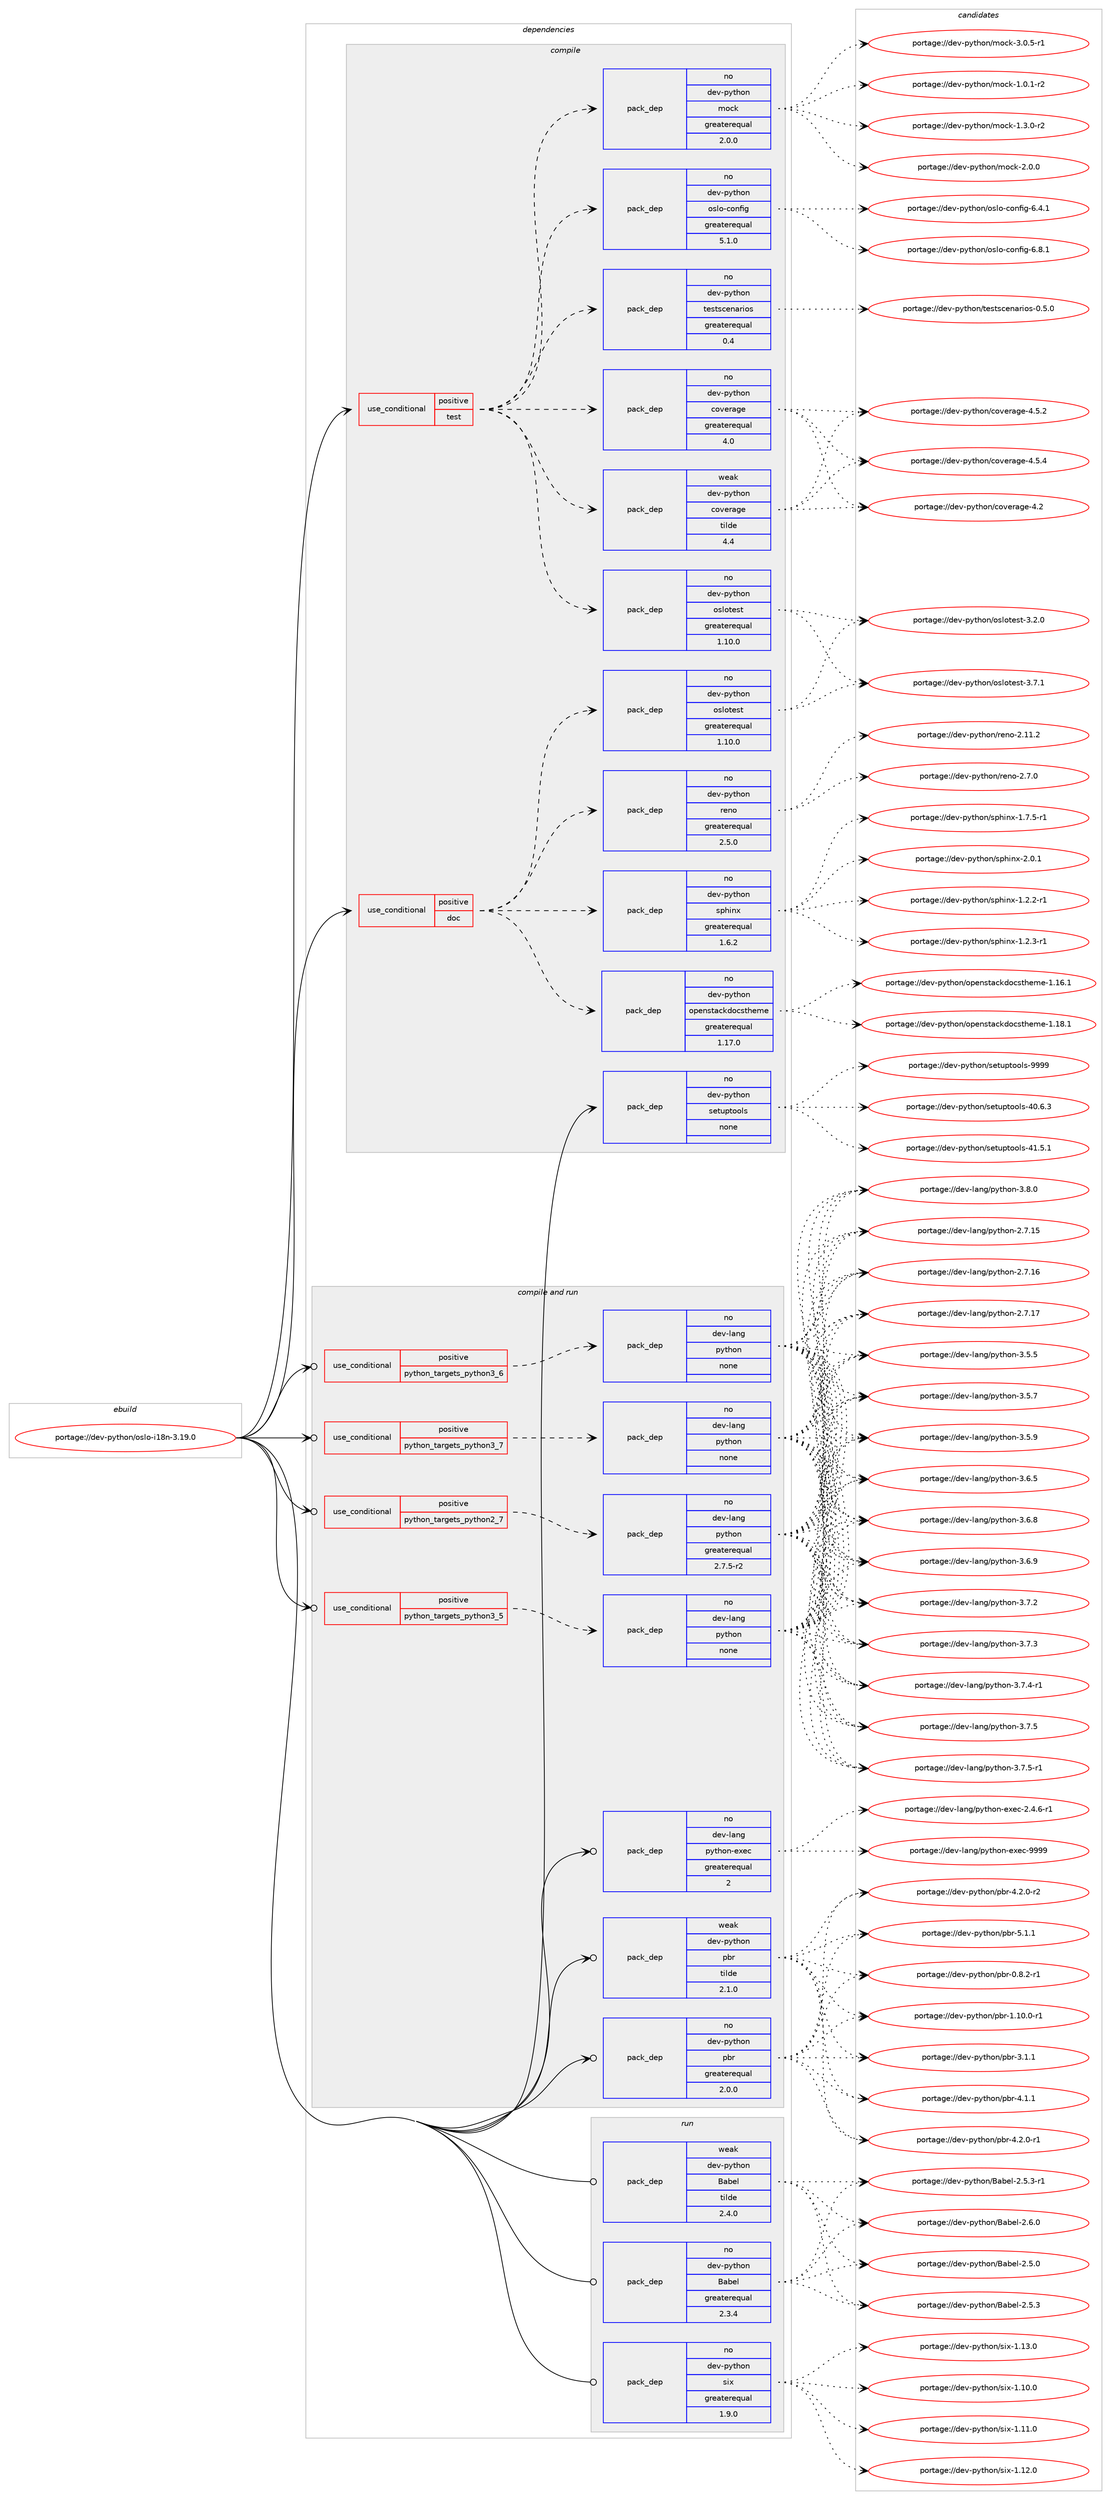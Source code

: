 digraph prolog {

# *************
# Graph options
# *************

newrank=true;
concentrate=true;
compound=true;
graph [rankdir=LR,fontname=Helvetica,fontsize=10,ranksep=1.5];#, ranksep=2.5, nodesep=0.2];
edge  [arrowhead=vee];
node  [fontname=Helvetica,fontsize=10];

# **********
# The ebuild
# **********

subgraph cluster_leftcol {
color=gray;
rank=same;
label=<<i>ebuild</i>>;
id [label="portage://dev-python/oslo-i18n-3.19.0", color=red, width=4, href="../dev-python/oslo-i18n-3.19.0.svg"];
}

# ****************
# The dependencies
# ****************

subgraph cluster_midcol {
color=gray;
label=<<i>dependencies</i>>;
subgraph cluster_compile {
fillcolor="#eeeeee";
style=filled;
label=<<i>compile</i>>;
subgraph cond33036 {
dependency153752 [label=<<TABLE BORDER="0" CELLBORDER="1" CELLSPACING="0" CELLPADDING="4"><TR><TD ROWSPAN="3" CELLPADDING="10">use_conditional</TD></TR><TR><TD>positive</TD></TR><TR><TD>doc</TD></TR></TABLE>>, shape=none, color=red];
subgraph pack117383 {
dependency153753 [label=<<TABLE BORDER="0" CELLBORDER="1" CELLSPACING="0" CELLPADDING="4" WIDTH="220"><TR><TD ROWSPAN="6" CELLPADDING="30">pack_dep</TD></TR><TR><TD WIDTH="110">no</TD></TR><TR><TD>dev-python</TD></TR><TR><TD>oslotest</TD></TR><TR><TD>greaterequal</TD></TR><TR><TD>1.10.0</TD></TR></TABLE>>, shape=none, color=blue];
}
dependency153752:e -> dependency153753:w [weight=20,style="dashed",arrowhead="vee"];
subgraph pack117384 {
dependency153754 [label=<<TABLE BORDER="0" CELLBORDER="1" CELLSPACING="0" CELLPADDING="4" WIDTH="220"><TR><TD ROWSPAN="6" CELLPADDING="30">pack_dep</TD></TR><TR><TD WIDTH="110">no</TD></TR><TR><TD>dev-python</TD></TR><TR><TD>openstackdocstheme</TD></TR><TR><TD>greaterequal</TD></TR><TR><TD>1.17.0</TD></TR></TABLE>>, shape=none, color=blue];
}
dependency153752:e -> dependency153754:w [weight=20,style="dashed",arrowhead="vee"];
subgraph pack117385 {
dependency153755 [label=<<TABLE BORDER="0" CELLBORDER="1" CELLSPACING="0" CELLPADDING="4" WIDTH="220"><TR><TD ROWSPAN="6" CELLPADDING="30">pack_dep</TD></TR><TR><TD WIDTH="110">no</TD></TR><TR><TD>dev-python</TD></TR><TR><TD>sphinx</TD></TR><TR><TD>greaterequal</TD></TR><TR><TD>1.6.2</TD></TR></TABLE>>, shape=none, color=blue];
}
dependency153752:e -> dependency153755:w [weight=20,style="dashed",arrowhead="vee"];
subgraph pack117386 {
dependency153756 [label=<<TABLE BORDER="0" CELLBORDER="1" CELLSPACING="0" CELLPADDING="4" WIDTH="220"><TR><TD ROWSPAN="6" CELLPADDING="30">pack_dep</TD></TR><TR><TD WIDTH="110">no</TD></TR><TR><TD>dev-python</TD></TR><TR><TD>reno</TD></TR><TR><TD>greaterequal</TD></TR><TR><TD>2.5.0</TD></TR></TABLE>>, shape=none, color=blue];
}
dependency153752:e -> dependency153756:w [weight=20,style="dashed",arrowhead="vee"];
}
id:e -> dependency153752:w [weight=20,style="solid",arrowhead="vee"];
subgraph cond33037 {
dependency153757 [label=<<TABLE BORDER="0" CELLBORDER="1" CELLSPACING="0" CELLPADDING="4"><TR><TD ROWSPAN="3" CELLPADDING="10">use_conditional</TD></TR><TR><TD>positive</TD></TR><TR><TD>test</TD></TR></TABLE>>, shape=none, color=red];
subgraph pack117387 {
dependency153758 [label=<<TABLE BORDER="0" CELLBORDER="1" CELLSPACING="0" CELLPADDING="4" WIDTH="220"><TR><TD ROWSPAN="6" CELLPADDING="30">pack_dep</TD></TR><TR><TD WIDTH="110">no</TD></TR><TR><TD>dev-python</TD></TR><TR><TD>mock</TD></TR><TR><TD>greaterequal</TD></TR><TR><TD>2.0.0</TD></TR></TABLE>>, shape=none, color=blue];
}
dependency153757:e -> dependency153758:w [weight=20,style="dashed",arrowhead="vee"];
subgraph pack117388 {
dependency153759 [label=<<TABLE BORDER="0" CELLBORDER="1" CELLSPACING="0" CELLPADDING="4" WIDTH="220"><TR><TD ROWSPAN="6" CELLPADDING="30">pack_dep</TD></TR><TR><TD WIDTH="110">no</TD></TR><TR><TD>dev-python</TD></TR><TR><TD>oslotest</TD></TR><TR><TD>greaterequal</TD></TR><TR><TD>1.10.0</TD></TR></TABLE>>, shape=none, color=blue];
}
dependency153757:e -> dependency153759:w [weight=20,style="dashed",arrowhead="vee"];
subgraph pack117389 {
dependency153760 [label=<<TABLE BORDER="0" CELLBORDER="1" CELLSPACING="0" CELLPADDING="4" WIDTH="220"><TR><TD ROWSPAN="6" CELLPADDING="30">pack_dep</TD></TR><TR><TD WIDTH="110">no</TD></TR><TR><TD>dev-python</TD></TR><TR><TD>coverage</TD></TR><TR><TD>greaterequal</TD></TR><TR><TD>4.0</TD></TR></TABLE>>, shape=none, color=blue];
}
dependency153757:e -> dependency153760:w [weight=20,style="dashed",arrowhead="vee"];
subgraph pack117390 {
dependency153761 [label=<<TABLE BORDER="0" CELLBORDER="1" CELLSPACING="0" CELLPADDING="4" WIDTH="220"><TR><TD ROWSPAN="6" CELLPADDING="30">pack_dep</TD></TR><TR><TD WIDTH="110">weak</TD></TR><TR><TD>dev-python</TD></TR><TR><TD>coverage</TD></TR><TR><TD>tilde</TD></TR><TR><TD>4.4</TD></TR></TABLE>>, shape=none, color=blue];
}
dependency153757:e -> dependency153761:w [weight=20,style="dashed",arrowhead="vee"];
subgraph pack117391 {
dependency153762 [label=<<TABLE BORDER="0" CELLBORDER="1" CELLSPACING="0" CELLPADDING="4" WIDTH="220"><TR><TD ROWSPAN="6" CELLPADDING="30">pack_dep</TD></TR><TR><TD WIDTH="110">no</TD></TR><TR><TD>dev-python</TD></TR><TR><TD>testscenarios</TD></TR><TR><TD>greaterequal</TD></TR><TR><TD>0.4</TD></TR></TABLE>>, shape=none, color=blue];
}
dependency153757:e -> dependency153762:w [weight=20,style="dashed",arrowhead="vee"];
subgraph pack117392 {
dependency153763 [label=<<TABLE BORDER="0" CELLBORDER="1" CELLSPACING="0" CELLPADDING="4" WIDTH="220"><TR><TD ROWSPAN="6" CELLPADDING="30">pack_dep</TD></TR><TR><TD WIDTH="110">no</TD></TR><TR><TD>dev-python</TD></TR><TR><TD>oslo-config</TD></TR><TR><TD>greaterequal</TD></TR><TR><TD>5.1.0</TD></TR></TABLE>>, shape=none, color=blue];
}
dependency153757:e -> dependency153763:w [weight=20,style="dashed",arrowhead="vee"];
}
id:e -> dependency153757:w [weight=20,style="solid",arrowhead="vee"];
subgraph pack117393 {
dependency153764 [label=<<TABLE BORDER="0" CELLBORDER="1" CELLSPACING="0" CELLPADDING="4" WIDTH="220"><TR><TD ROWSPAN="6" CELLPADDING="30">pack_dep</TD></TR><TR><TD WIDTH="110">no</TD></TR><TR><TD>dev-python</TD></TR><TR><TD>setuptools</TD></TR><TR><TD>none</TD></TR><TR><TD></TD></TR></TABLE>>, shape=none, color=blue];
}
id:e -> dependency153764:w [weight=20,style="solid",arrowhead="vee"];
}
subgraph cluster_compileandrun {
fillcolor="#eeeeee";
style=filled;
label=<<i>compile and run</i>>;
subgraph cond33038 {
dependency153765 [label=<<TABLE BORDER="0" CELLBORDER="1" CELLSPACING="0" CELLPADDING="4"><TR><TD ROWSPAN="3" CELLPADDING="10">use_conditional</TD></TR><TR><TD>positive</TD></TR><TR><TD>python_targets_python2_7</TD></TR></TABLE>>, shape=none, color=red];
subgraph pack117394 {
dependency153766 [label=<<TABLE BORDER="0" CELLBORDER="1" CELLSPACING="0" CELLPADDING="4" WIDTH="220"><TR><TD ROWSPAN="6" CELLPADDING="30">pack_dep</TD></TR><TR><TD WIDTH="110">no</TD></TR><TR><TD>dev-lang</TD></TR><TR><TD>python</TD></TR><TR><TD>greaterequal</TD></TR><TR><TD>2.7.5-r2</TD></TR></TABLE>>, shape=none, color=blue];
}
dependency153765:e -> dependency153766:w [weight=20,style="dashed",arrowhead="vee"];
}
id:e -> dependency153765:w [weight=20,style="solid",arrowhead="odotvee"];
subgraph cond33039 {
dependency153767 [label=<<TABLE BORDER="0" CELLBORDER="1" CELLSPACING="0" CELLPADDING="4"><TR><TD ROWSPAN="3" CELLPADDING="10">use_conditional</TD></TR><TR><TD>positive</TD></TR><TR><TD>python_targets_python3_5</TD></TR></TABLE>>, shape=none, color=red];
subgraph pack117395 {
dependency153768 [label=<<TABLE BORDER="0" CELLBORDER="1" CELLSPACING="0" CELLPADDING="4" WIDTH="220"><TR><TD ROWSPAN="6" CELLPADDING="30">pack_dep</TD></TR><TR><TD WIDTH="110">no</TD></TR><TR><TD>dev-lang</TD></TR><TR><TD>python</TD></TR><TR><TD>none</TD></TR><TR><TD></TD></TR></TABLE>>, shape=none, color=blue];
}
dependency153767:e -> dependency153768:w [weight=20,style="dashed",arrowhead="vee"];
}
id:e -> dependency153767:w [weight=20,style="solid",arrowhead="odotvee"];
subgraph cond33040 {
dependency153769 [label=<<TABLE BORDER="0" CELLBORDER="1" CELLSPACING="0" CELLPADDING="4"><TR><TD ROWSPAN="3" CELLPADDING="10">use_conditional</TD></TR><TR><TD>positive</TD></TR><TR><TD>python_targets_python3_6</TD></TR></TABLE>>, shape=none, color=red];
subgraph pack117396 {
dependency153770 [label=<<TABLE BORDER="0" CELLBORDER="1" CELLSPACING="0" CELLPADDING="4" WIDTH="220"><TR><TD ROWSPAN="6" CELLPADDING="30">pack_dep</TD></TR><TR><TD WIDTH="110">no</TD></TR><TR><TD>dev-lang</TD></TR><TR><TD>python</TD></TR><TR><TD>none</TD></TR><TR><TD></TD></TR></TABLE>>, shape=none, color=blue];
}
dependency153769:e -> dependency153770:w [weight=20,style="dashed",arrowhead="vee"];
}
id:e -> dependency153769:w [weight=20,style="solid",arrowhead="odotvee"];
subgraph cond33041 {
dependency153771 [label=<<TABLE BORDER="0" CELLBORDER="1" CELLSPACING="0" CELLPADDING="4"><TR><TD ROWSPAN="3" CELLPADDING="10">use_conditional</TD></TR><TR><TD>positive</TD></TR><TR><TD>python_targets_python3_7</TD></TR></TABLE>>, shape=none, color=red];
subgraph pack117397 {
dependency153772 [label=<<TABLE BORDER="0" CELLBORDER="1" CELLSPACING="0" CELLPADDING="4" WIDTH="220"><TR><TD ROWSPAN="6" CELLPADDING="30">pack_dep</TD></TR><TR><TD WIDTH="110">no</TD></TR><TR><TD>dev-lang</TD></TR><TR><TD>python</TD></TR><TR><TD>none</TD></TR><TR><TD></TD></TR></TABLE>>, shape=none, color=blue];
}
dependency153771:e -> dependency153772:w [weight=20,style="dashed",arrowhead="vee"];
}
id:e -> dependency153771:w [weight=20,style="solid",arrowhead="odotvee"];
subgraph pack117398 {
dependency153773 [label=<<TABLE BORDER="0" CELLBORDER="1" CELLSPACING="0" CELLPADDING="4" WIDTH="220"><TR><TD ROWSPAN="6" CELLPADDING="30">pack_dep</TD></TR><TR><TD WIDTH="110">no</TD></TR><TR><TD>dev-lang</TD></TR><TR><TD>python-exec</TD></TR><TR><TD>greaterequal</TD></TR><TR><TD>2</TD></TR></TABLE>>, shape=none, color=blue];
}
id:e -> dependency153773:w [weight=20,style="solid",arrowhead="odotvee"];
subgraph pack117399 {
dependency153774 [label=<<TABLE BORDER="0" CELLBORDER="1" CELLSPACING="0" CELLPADDING="4" WIDTH="220"><TR><TD ROWSPAN="6" CELLPADDING="30">pack_dep</TD></TR><TR><TD WIDTH="110">no</TD></TR><TR><TD>dev-python</TD></TR><TR><TD>pbr</TD></TR><TR><TD>greaterequal</TD></TR><TR><TD>2.0.0</TD></TR></TABLE>>, shape=none, color=blue];
}
id:e -> dependency153774:w [weight=20,style="solid",arrowhead="odotvee"];
subgraph pack117400 {
dependency153775 [label=<<TABLE BORDER="0" CELLBORDER="1" CELLSPACING="0" CELLPADDING="4" WIDTH="220"><TR><TD ROWSPAN="6" CELLPADDING="30">pack_dep</TD></TR><TR><TD WIDTH="110">weak</TD></TR><TR><TD>dev-python</TD></TR><TR><TD>pbr</TD></TR><TR><TD>tilde</TD></TR><TR><TD>2.1.0</TD></TR></TABLE>>, shape=none, color=blue];
}
id:e -> dependency153775:w [weight=20,style="solid",arrowhead="odotvee"];
}
subgraph cluster_run {
fillcolor="#eeeeee";
style=filled;
label=<<i>run</i>>;
subgraph pack117401 {
dependency153776 [label=<<TABLE BORDER="0" CELLBORDER="1" CELLSPACING="0" CELLPADDING="4" WIDTH="220"><TR><TD ROWSPAN="6" CELLPADDING="30">pack_dep</TD></TR><TR><TD WIDTH="110">no</TD></TR><TR><TD>dev-python</TD></TR><TR><TD>Babel</TD></TR><TR><TD>greaterequal</TD></TR><TR><TD>2.3.4</TD></TR></TABLE>>, shape=none, color=blue];
}
id:e -> dependency153776:w [weight=20,style="solid",arrowhead="odot"];
subgraph pack117402 {
dependency153777 [label=<<TABLE BORDER="0" CELLBORDER="1" CELLSPACING="0" CELLPADDING="4" WIDTH="220"><TR><TD ROWSPAN="6" CELLPADDING="30">pack_dep</TD></TR><TR><TD WIDTH="110">no</TD></TR><TR><TD>dev-python</TD></TR><TR><TD>six</TD></TR><TR><TD>greaterequal</TD></TR><TR><TD>1.9.0</TD></TR></TABLE>>, shape=none, color=blue];
}
id:e -> dependency153777:w [weight=20,style="solid",arrowhead="odot"];
subgraph pack117403 {
dependency153778 [label=<<TABLE BORDER="0" CELLBORDER="1" CELLSPACING="0" CELLPADDING="4" WIDTH="220"><TR><TD ROWSPAN="6" CELLPADDING="30">pack_dep</TD></TR><TR><TD WIDTH="110">weak</TD></TR><TR><TD>dev-python</TD></TR><TR><TD>Babel</TD></TR><TR><TD>tilde</TD></TR><TR><TD>2.4.0</TD></TR></TABLE>>, shape=none, color=blue];
}
id:e -> dependency153778:w [weight=20,style="solid",arrowhead="odot"];
}
}

# **************
# The candidates
# **************

subgraph cluster_choices {
rank=same;
color=gray;
label=<<i>candidates</i>>;

subgraph choice117383 {
color=black;
nodesep=1;
choiceportage1001011184511212111610411111047111115108111116101115116455146504648 [label="portage://dev-python/oslotest-3.2.0", color=red, width=4,href="../dev-python/oslotest-3.2.0.svg"];
choiceportage1001011184511212111610411111047111115108111116101115116455146554649 [label="portage://dev-python/oslotest-3.7.1", color=red, width=4,href="../dev-python/oslotest-3.7.1.svg"];
dependency153753:e -> choiceportage1001011184511212111610411111047111115108111116101115116455146504648:w [style=dotted,weight="100"];
dependency153753:e -> choiceportage1001011184511212111610411111047111115108111116101115116455146554649:w [style=dotted,weight="100"];
}
subgraph choice117384 {
color=black;
nodesep=1;
choiceportage100101118451121211161041111104711111210111011511697991071001119911511610410110910145494649544649 [label="portage://dev-python/openstackdocstheme-1.16.1", color=red, width=4,href="../dev-python/openstackdocstheme-1.16.1.svg"];
choiceportage100101118451121211161041111104711111210111011511697991071001119911511610410110910145494649564649 [label="portage://dev-python/openstackdocstheme-1.18.1", color=red, width=4,href="../dev-python/openstackdocstheme-1.18.1.svg"];
dependency153754:e -> choiceportage100101118451121211161041111104711111210111011511697991071001119911511610410110910145494649544649:w [style=dotted,weight="100"];
dependency153754:e -> choiceportage100101118451121211161041111104711111210111011511697991071001119911511610410110910145494649564649:w [style=dotted,weight="100"];
}
subgraph choice117385 {
color=black;
nodesep=1;
choiceportage10010111845112121116104111110471151121041051101204549465046504511449 [label="portage://dev-python/sphinx-1.2.2-r1", color=red, width=4,href="../dev-python/sphinx-1.2.2-r1.svg"];
choiceportage10010111845112121116104111110471151121041051101204549465046514511449 [label="portage://dev-python/sphinx-1.2.3-r1", color=red, width=4,href="../dev-python/sphinx-1.2.3-r1.svg"];
choiceportage10010111845112121116104111110471151121041051101204549465546534511449 [label="portage://dev-python/sphinx-1.7.5-r1", color=red, width=4,href="../dev-python/sphinx-1.7.5-r1.svg"];
choiceportage1001011184511212111610411111047115112104105110120455046484649 [label="portage://dev-python/sphinx-2.0.1", color=red, width=4,href="../dev-python/sphinx-2.0.1.svg"];
dependency153755:e -> choiceportage10010111845112121116104111110471151121041051101204549465046504511449:w [style=dotted,weight="100"];
dependency153755:e -> choiceportage10010111845112121116104111110471151121041051101204549465046514511449:w [style=dotted,weight="100"];
dependency153755:e -> choiceportage10010111845112121116104111110471151121041051101204549465546534511449:w [style=dotted,weight="100"];
dependency153755:e -> choiceportage1001011184511212111610411111047115112104105110120455046484649:w [style=dotted,weight="100"];
}
subgraph choice117386 {
color=black;
nodesep=1;
choiceportage100101118451121211161041111104711410111011145504649494650 [label="portage://dev-python/reno-2.11.2", color=red, width=4,href="../dev-python/reno-2.11.2.svg"];
choiceportage1001011184511212111610411111047114101110111455046554648 [label="portage://dev-python/reno-2.7.0", color=red, width=4,href="../dev-python/reno-2.7.0.svg"];
dependency153756:e -> choiceportage100101118451121211161041111104711410111011145504649494650:w [style=dotted,weight="100"];
dependency153756:e -> choiceportage1001011184511212111610411111047114101110111455046554648:w [style=dotted,weight="100"];
}
subgraph choice117387 {
color=black;
nodesep=1;
choiceportage1001011184511212111610411111047109111991074549464846494511450 [label="portage://dev-python/mock-1.0.1-r2", color=red, width=4,href="../dev-python/mock-1.0.1-r2.svg"];
choiceportage1001011184511212111610411111047109111991074549465146484511450 [label="portage://dev-python/mock-1.3.0-r2", color=red, width=4,href="../dev-python/mock-1.3.0-r2.svg"];
choiceportage100101118451121211161041111104710911199107455046484648 [label="portage://dev-python/mock-2.0.0", color=red, width=4,href="../dev-python/mock-2.0.0.svg"];
choiceportage1001011184511212111610411111047109111991074551464846534511449 [label="portage://dev-python/mock-3.0.5-r1", color=red, width=4,href="../dev-python/mock-3.0.5-r1.svg"];
dependency153758:e -> choiceportage1001011184511212111610411111047109111991074549464846494511450:w [style=dotted,weight="100"];
dependency153758:e -> choiceportage1001011184511212111610411111047109111991074549465146484511450:w [style=dotted,weight="100"];
dependency153758:e -> choiceportage100101118451121211161041111104710911199107455046484648:w [style=dotted,weight="100"];
dependency153758:e -> choiceportage1001011184511212111610411111047109111991074551464846534511449:w [style=dotted,weight="100"];
}
subgraph choice117388 {
color=black;
nodesep=1;
choiceportage1001011184511212111610411111047111115108111116101115116455146504648 [label="portage://dev-python/oslotest-3.2.0", color=red, width=4,href="../dev-python/oslotest-3.2.0.svg"];
choiceportage1001011184511212111610411111047111115108111116101115116455146554649 [label="portage://dev-python/oslotest-3.7.1", color=red, width=4,href="../dev-python/oslotest-3.7.1.svg"];
dependency153759:e -> choiceportage1001011184511212111610411111047111115108111116101115116455146504648:w [style=dotted,weight="100"];
dependency153759:e -> choiceportage1001011184511212111610411111047111115108111116101115116455146554649:w [style=dotted,weight="100"];
}
subgraph choice117389 {
color=black;
nodesep=1;
choiceportage1001011184511212111610411111047991111181011149710310145524650 [label="portage://dev-python/coverage-4.2", color=red, width=4,href="../dev-python/coverage-4.2.svg"];
choiceportage10010111845112121116104111110479911111810111497103101455246534650 [label="portage://dev-python/coverage-4.5.2", color=red, width=4,href="../dev-python/coverage-4.5.2.svg"];
choiceportage10010111845112121116104111110479911111810111497103101455246534652 [label="portage://dev-python/coverage-4.5.4", color=red, width=4,href="../dev-python/coverage-4.5.4.svg"];
dependency153760:e -> choiceportage1001011184511212111610411111047991111181011149710310145524650:w [style=dotted,weight="100"];
dependency153760:e -> choiceportage10010111845112121116104111110479911111810111497103101455246534650:w [style=dotted,weight="100"];
dependency153760:e -> choiceportage10010111845112121116104111110479911111810111497103101455246534652:w [style=dotted,weight="100"];
}
subgraph choice117390 {
color=black;
nodesep=1;
choiceportage1001011184511212111610411111047991111181011149710310145524650 [label="portage://dev-python/coverage-4.2", color=red, width=4,href="../dev-python/coverage-4.2.svg"];
choiceportage10010111845112121116104111110479911111810111497103101455246534650 [label="portage://dev-python/coverage-4.5.2", color=red, width=4,href="../dev-python/coverage-4.5.2.svg"];
choiceportage10010111845112121116104111110479911111810111497103101455246534652 [label="portage://dev-python/coverage-4.5.4", color=red, width=4,href="../dev-python/coverage-4.5.4.svg"];
dependency153761:e -> choiceportage1001011184511212111610411111047991111181011149710310145524650:w [style=dotted,weight="100"];
dependency153761:e -> choiceportage10010111845112121116104111110479911111810111497103101455246534650:w [style=dotted,weight="100"];
dependency153761:e -> choiceportage10010111845112121116104111110479911111810111497103101455246534652:w [style=dotted,weight="100"];
}
subgraph choice117391 {
color=black;
nodesep=1;
choiceportage10010111845112121116104111110471161011151161159910111097114105111115454846534648 [label="portage://dev-python/testscenarios-0.5.0", color=red, width=4,href="../dev-python/testscenarios-0.5.0.svg"];
dependency153762:e -> choiceportage10010111845112121116104111110471161011151161159910111097114105111115454846534648:w [style=dotted,weight="100"];
}
subgraph choice117392 {
color=black;
nodesep=1;
choiceportage10010111845112121116104111110471111151081114599111110102105103455446524649 [label="portage://dev-python/oslo-config-6.4.1", color=red, width=4,href="../dev-python/oslo-config-6.4.1.svg"];
choiceportage10010111845112121116104111110471111151081114599111110102105103455446564649 [label="portage://dev-python/oslo-config-6.8.1", color=red, width=4,href="../dev-python/oslo-config-6.8.1.svg"];
dependency153763:e -> choiceportage10010111845112121116104111110471111151081114599111110102105103455446524649:w [style=dotted,weight="100"];
dependency153763:e -> choiceportage10010111845112121116104111110471111151081114599111110102105103455446564649:w [style=dotted,weight="100"];
}
subgraph choice117393 {
color=black;
nodesep=1;
choiceportage100101118451121211161041111104711510111611711211611111110811545524846544651 [label="portage://dev-python/setuptools-40.6.3", color=red, width=4,href="../dev-python/setuptools-40.6.3.svg"];
choiceportage100101118451121211161041111104711510111611711211611111110811545524946534649 [label="portage://dev-python/setuptools-41.5.1", color=red, width=4,href="../dev-python/setuptools-41.5.1.svg"];
choiceportage10010111845112121116104111110471151011161171121161111111081154557575757 [label="portage://dev-python/setuptools-9999", color=red, width=4,href="../dev-python/setuptools-9999.svg"];
dependency153764:e -> choiceportage100101118451121211161041111104711510111611711211611111110811545524846544651:w [style=dotted,weight="100"];
dependency153764:e -> choiceportage100101118451121211161041111104711510111611711211611111110811545524946534649:w [style=dotted,weight="100"];
dependency153764:e -> choiceportage10010111845112121116104111110471151011161171121161111111081154557575757:w [style=dotted,weight="100"];
}
subgraph choice117394 {
color=black;
nodesep=1;
choiceportage10010111845108971101034711212111610411111045504655464953 [label="portage://dev-lang/python-2.7.15", color=red, width=4,href="../dev-lang/python-2.7.15.svg"];
choiceportage10010111845108971101034711212111610411111045504655464954 [label="portage://dev-lang/python-2.7.16", color=red, width=4,href="../dev-lang/python-2.7.16.svg"];
choiceportage10010111845108971101034711212111610411111045504655464955 [label="portage://dev-lang/python-2.7.17", color=red, width=4,href="../dev-lang/python-2.7.17.svg"];
choiceportage100101118451089711010347112121116104111110455146534653 [label="portage://dev-lang/python-3.5.5", color=red, width=4,href="../dev-lang/python-3.5.5.svg"];
choiceportage100101118451089711010347112121116104111110455146534655 [label="portage://dev-lang/python-3.5.7", color=red, width=4,href="../dev-lang/python-3.5.7.svg"];
choiceportage100101118451089711010347112121116104111110455146534657 [label="portage://dev-lang/python-3.5.9", color=red, width=4,href="../dev-lang/python-3.5.9.svg"];
choiceportage100101118451089711010347112121116104111110455146544653 [label="portage://dev-lang/python-3.6.5", color=red, width=4,href="../dev-lang/python-3.6.5.svg"];
choiceportage100101118451089711010347112121116104111110455146544656 [label="portage://dev-lang/python-3.6.8", color=red, width=4,href="../dev-lang/python-3.6.8.svg"];
choiceportage100101118451089711010347112121116104111110455146544657 [label="portage://dev-lang/python-3.6.9", color=red, width=4,href="../dev-lang/python-3.6.9.svg"];
choiceportage100101118451089711010347112121116104111110455146554650 [label="portage://dev-lang/python-3.7.2", color=red, width=4,href="../dev-lang/python-3.7.2.svg"];
choiceportage100101118451089711010347112121116104111110455146554651 [label="portage://dev-lang/python-3.7.3", color=red, width=4,href="../dev-lang/python-3.7.3.svg"];
choiceportage1001011184510897110103471121211161041111104551465546524511449 [label="portage://dev-lang/python-3.7.4-r1", color=red, width=4,href="../dev-lang/python-3.7.4-r1.svg"];
choiceportage100101118451089711010347112121116104111110455146554653 [label="portage://dev-lang/python-3.7.5", color=red, width=4,href="../dev-lang/python-3.7.5.svg"];
choiceportage1001011184510897110103471121211161041111104551465546534511449 [label="portage://dev-lang/python-3.7.5-r1", color=red, width=4,href="../dev-lang/python-3.7.5-r1.svg"];
choiceportage100101118451089711010347112121116104111110455146564648 [label="portage://dev-lang/python-3.8.0", color=red, width=4,href="../dev-lang/python-3.8.0.svg"];
dependency153766:e -> choiceportage10010111845108971101034711212111610411111045504655464953:w [style=dotted,weight="100"];
dependency153766:e -> choiceportage10010111845108971101034711212111610411111045504655464954:w [style=dotted,weight="100"];
dependency153766:e -> choiceportage10010111845108971101034711212111610411111045504655464955:w [style=dotted,weight="100"];
dependency153766:e -> choiceportage100101118451089711010347112121116104111110455146534653:w [style=dotted,weight="100"];
dependency153766:e -> choiceportage100101118451089711010347112121116104111110455146534655:w [style=dotted,weight="100"];
dependency153766:e -> choiceportage100101118451089711010347112121116104111110455146534657:w [style=dotted,weight="100"];
dependency153766:e -> choiceportage100101118451089711010347112121116104111110455146544653:w [style=dotted,weight="100"];
dependency153766:e -> choiceportage100101118451089711010347112121116104111110455146544656:w [style=dotted,weight="100"];
dependency153766:e -> choiceportage100101118451089711010347112121116104111110455146544657:w [style=dotted,weight="100"];
dependency153766:e -> choiceportage100101118451089711010347112121116104111110455146554650:w [style=dotted,weight="100"];
dependency153766:e -> choiceportage100101118451089711010347112121116104111110455146554651:w [style=dotted,weight="100"];
dependency153766:e -> choiceportage1001011184510897110103471121211161041111104551465546524511449:w [style=dotted,weight="100"];
dependency153766:e -> choiceportage100101118451089711010347112121116104111110455146554653:w [style=dotted,weight="100"];
dependency153766:e -> choiceportage1001011184510897110103471121211161041111104551465546534511449:w [style=dotted,weight="100"];
dependency153766:e -> choiceportage100101118451089711010347112121116104111110455146564648:w [style=dotted,weight="100"];
}
subgraph choice117395 {
color=black;
nodesep=1;
choiceportage10010111845108971101034711212111610411111045504655464953 [label="portage://dev-lang/python-2.7.15", color=red, width=4,href="../dev-lang/python-2.7.15.svg"];
choiceportage10010111845108971101034711212111610411111045504655464954 [label="portage://dev-lang/python-2.7.16", color=red, width=4,href="../dev-lang/python-2.7.16.svg"];
choiceportage10010111845108971101034711212111610411111045504655464955 [label="portage://dev-lang/python-2.7.17", color=red, width=4,href="../dev-lang/python-2.7.17.svg"];
choiceportage100101118451089711010347112121116104111110455146534653 [label="portage://dev-lang/python-3.5.5", color=red, width=4,href="../dev-lang/python-3.5.5.svg"];
choiceportage100101118451089711010347112121116104111110455146534655 [label="portage://dev-lang/python-3.5.7", color=red, width=4,href="../dev-lang/python-3.5.7.svg"];
choiceportage100101118451089711010347112121116104111110455146534657 [label="portage://dev-lang/python-3.5.9", color=red, width=4,href="../dev-lang/python-3.5.9.svg"];
choiceportage100101118451089711010347112121116104111110455146544653 [label="portage://dev-lang/python-3.6.5", color=red, width=4,href="../dev-lang/python-3.6.5.svg"];
choiceportage100101118451089711010347112121116104111110455146544656 [label="portage://dev-lang/python-3.6.8", color=red, width=4,href="../dev-lang/python-3.6.8.svg"];
choiceportage100101118451089711010347112121116104111110455146544657 [label="portage://dev-lang/python-3.6.9", color=red, width=4,href="../dev-lang/python-3.6.9.svg"];
choiceportage100101118451089711010347112121116104111110455146554650 [label="portage://dev-lang/python-3.7.2", color=red, width=4,href="../dev-lang/python-3.7.2.svg"];
choiceportage100101118451089711010347112121116104111110455146554651 [label="portage://dev-lang/python-3.7.3", color=red, width=4,href="../dev-lang/python-3.7.3.svg"];
choiceportage1001011184510897110103471121211161041111104551465546524511449 [label="portage://dev-lang/python-3.7.4-r1", color=red, width=4,href="../dev-lang/python-3.7.4-r1.svg"];
choiceportage100101118451089711010347112121116104111110455146554653 [label="portage://dev-lang/python-3.7.5", color=red, width=4,href="../dev-lang/python-3.7.5.svg"];
choiceportage1001011184510897110103471121211161041111104551465546534511449 [label="portage://dev-lang/python-3.7.5-r1", color=red, width=4,href="../dev-lang/python-3.7.5-r1.svg"];
choiceportage100101118451089711010347112121116104111110455146564648 [label="portage://dev-lang/python-3.8.0", color=red, width=4,href="../dev-lang/python-3.8.0.svg"];
dependency153768:e -> choiceportage10010111845108971101034711212111610411111045504655464953:w [style=dotted,weight="100"];
dependency153768:e -> choiceportage10010111845108971101034711212111610411111045504655464954:w [style=dotted,weight="100"];
dependency153768:e -> choiceportage10010111845108971101034711212111610411111045504655464955:w [style=dotted,weight="100"];
dependency153768:e -> choiceportage100101118451089711010347112121116104111110455146534653:w [style=dotted,weight="100"];
dependency153768:e -> choiceportage100101118451089711010347112121116104111110455146534655:w [style=dotted,weight="100"];
dependency153768:e -> choiceportage100101118451089711010347112121116104111110455146534657:w [style=dotted,weight="100"];
dependency153768:e -> choiceportage100101118451089711010347112121116104111110455146544653:w [style=dotted,weight="100"];
dependency153768:e -> choiceportage100101118451089711010347112121116104111110455146544656:w [style=dotted,weight="100"];
dependency153768:e -> choiceportage100101118451089711010347112121116104111110455146544657:w [style=dotted,weight="100"];
dependency153768:e -> choiceportage100101118451089711010347112121116104111110455146554650:w [style=dotted,weight="100"];
dependency153768:e -> choiceportage100101118451089711010347112121116104111110455146554651:w [style=dotted,weight="100"];
dependency153768:e -> choiceportage1001011184510897110103471121211161041111104551465546524511449:w [style=dotted,weight="100"];
dependency153768:e -> choiceportage100101118451089711010347112121116104111110455146554653:w [style=dotted,weight="100"];
dependency153768:e -> choiceportage1001011184510897110103471121211161041111104551465546534511449:w [style=dotted,weight="100"];
dependency153768:e -> choiceportage100101118451089711010347112121116104111110455146564648:w [style=dotted,weight="100"];
}
subgraph choice117396 {
color=black;
nodesep=1;
choiceportage10010111845108971101034711212111610411111045504655464953 [label="portage://dev-lang/python-2.7.15", color=red, width=4,href="../dev-lang/python-2.7.15.svg"];
choiceportage10010111845108971101034711212111610411111045504655464954 [label="portage://dev-lang/python-2.7.16", color=red, width=4,href="../dev-lang/python-2.7.16.svg"];
choiceportage10010111845108971101034711212111610411111045504655464955 [label="portage://dev-lang/python-2.7.17", color=red, width=4,href="../dev-lang/python-2.7.17.svg"];
choiceportage100101118451089711010347112121116104111110455146534653 [label="portage://dev-lang/python-3.5.5", color=red, width=4,href="../dev-lang/python-3.5.5.svg"];
choiceportage100101118451089711010347112121116104111110455146534655 [label="portage://dev-lang/python-3.5.7", color=red, width=4,href="../dev-lang/python-3.5.7.svg"];
choiceportage100101118451089711010347112121116104111110455146534657 [label="portage://dev-lang/python-3.5.9", color=red, width=4,href="../dev-lang/python-3.5.9.svg"];
choiceportage100101118451089711010347112121116104111110455146544653 [label="portage://dev-lang/python-3.6.5", color=red, width=4,href="../dev-lang/python-3.6.5.svg"];
choiceportage100101118451089711010347112121116104111110455146544656 [label="portage://dev-lang/python-3.6.8", color=red, width=4,href="../dev-lang/python-3.6.8.svg"];
choiceportage100101118451089711010347112121116104111110455146544657 [label="portage://dev-lang/python-3.6.9", color=red, width=4,href="../dev-lang/python-3.6.9.svg"];
choiceportage100101118451089711010347112121116104111110455146554650 [label="portage://dev-lang/python-3.7.2", color=red, width=4,href="../dev-lang/python-3.7.2.svg"];
choiceportage100101118451089711010347112121116104111110455146554651 [label="portage://dev-lang/python-3.7.3", color=red, width=4,href="../dev-lang/python-3.7.3.svg"];
choiceportage1001011184510897110103471121211161041111104551465546524511449 [label="portage://dev-lang/python-3.7.4-r1", color=red, width=4,href="../dev-lang/python-3.7.4-r1.svg"];
choiceportage100101118451089711010347112121116104111110455146554653 [label="portage://dev-lang/python-3.7.5", color=red, width=4,href="../dev-lang/python-3.7.5.svg"];
choiceportage1001011184510897110103471121211161041111104551465546534511449 [label="portage://dev-lang/python-3.7.5-r1", color=red, width=4,href="../dev-lang/python-3.7.5-r1.svg"];
choiceportage100101118451089711010347112121116104111110455146564648 [label="portage://dev-lang/python-3.8.0", color=red, width=4,href="../dev-lang/python-3.8.0.svg"];
dependency153770:e -> choiceportage10010111845108971101034711212111610411111045504655464953:w [style=dotted,weight="100"];
dependency153770:e -> choiceportage10010111845108971101034711212111610411111045504655464954:w [style=dotted,weight="100"];
dependency153770:e -> choiceportage10010111845108971101034711212111610411111045504655464955:w [style=dotted,weight="100"];
dependency153770:e -> choiceportage100101118451089711010347112121116104111110455146534653:w [style=dotted,weight="100"];
dependency153770:e -> choiceportage100101118451089711010347112121116104111110455146534655:w [style=dotted,weight="100"];
dependency153770:e -> choiceportage100101118451089711010347112121116104111110455146534657:w [style=dotted,weight="100"];
dependency153770:e -> choiceportage100101118451089711010347112121116104111110455146544653:w [style=dotted,weight="100"];
dependency153770:e -> choiceportage100101118451089711010347112121116104111110455146544656:w [style=dotted,weight="100"];
dependency153770:e -> choiceportage100101118451089711010347112121116104111110455146544657:w [style=dotted,weight="100"];
dependency153770:e -> choiceportage100101118451089711010347112121116104111110455146554650:w [style=dotted,weight="100"];
dependency153770:e -> choiceportage100101118451089711010347112121116104111110455146554651:w [style=dotted,weight="100"];
dependency153770:e -> choiceportage1001011184510897110103471121211161041111104551465546524511449:w [style=dotted,weight="100"];
dependency153770:e -> choiceportage100101118451089711010347112121116104111110455146554653:w [style=dotted,weight="100"];
dependency153770:e -> choiceportage1001011184510897110103471121211161041111104551465546534511449:w [style=dotted,weight="100"];
dependency153770:e -> choiceportage100101118451089711010347112121116104111110455146564648:w [style=dotted,weight="100"];
}
subgraph choice117397 {
color=black;
nodesep=1;
choiceportage10010111845108971101034711212111610411111045504655464953 [label="portage://dev-lang/python-2.7.15", color=red, width=4,href="../dev-lang/python-2.7.15.svg"];
choiceportage10010111845108971101034711212111610411111045504655464954 [label="portage://dev-lang/python-2.7.16", color=red, width=4,href="../dev-lang/python-2.7.16.svg"];
choiceportage10010111845108971101034711212111610411111045504655464955 [label="portage://dev-lang/python-2.7.17", color=red, width=4,href="../dev-lang/python-2.7.17.svg"];
choiceportage100101118451089711010347112121116104111110455146534653 [label="portage://dev-lang/python-3.5.5", color=red, width=4,href="../dev-lang/python-3.5.5.svg"];
choiceportage100101118451089711010347112121116104111110455146534655 [label="portage://dev-lang/python-3.5.7", color=red, width=4,href="../dev-lang/python-3.5.7.svg"];
choiceportage100101118451089711010347112121116104111110455146534657 [label="portage://dev-lang/python-3.5.9", color=red, width=4,href="../dev-lang/python-3.5.9.svg"];
choiceportage100101118451089711010347112121116104111110455146544653 [label="portage://dev-lang/python-3.6.5", color=red, width=4,href="../dev-lang/python-3.6.5.svg"];
choiceportage100101118451089711010347112121116104111110455146544656 [label="portage://dev-lang/python-3.6.8", color=red, width=4,href="../dev-lang/python-3.6.8.svg"];
choiceportage100101118451089711010347112121116104111110455146544657 [label="portage://dev-lang/python-3.6.9", color=red, width=4,href="../dev-lang/python-3.6.9.svg"];
choiceportage100101118451089711010347112121116104111110455146554650 [label="portage://dev-lang/python-3.7.2", color=red, width=4,href="../dev-lang/python-3.7.2.svg"];
choiceportage100101118451089711010347112121116104111110455146554651 [label="portage://dev-lang/python-3.7.3", color=red, width=4,href="../dev-lang/python-3.7.3.svg"];
choiceportage1001011184510897110103471121211161041111104551465546524511449 [label="portage://dev-lang/python-3.7.4-r1", color=red, width=4,href="../dev-lang/python-3.7.4-r1.svg"];
choiceportage100101118451089711010347112121116104111110455146554653 [label="portage://dev-lang/python-3.7.5", color=red, width=4,href="../dev-lang/python-3.7.5.svg"];
choiceportage1001011184510897110103471121211161041111104551465546534511449 [label="portage://dev-lang/python-3.7.5-r1", color=red, width=4,href="../dev-lang/python-3.7.5-r1.svg"];
choiceportage100101118451089711010347112121116104111110455146564648 [label="portage://dev-lang/python-3.8.0", color=red, width=4,href="../dev-lang/python-3.8.0.svg"];
dependency153772:e -> choiceportage10010111845108971101034711212111610411111045504655464953:w [style=dotted,weight="100"];
dependency153772:e -> choiceportage10010111845108971101034711212111610411111045504655464954:w [style=dotted,weight="100"];
dependency153772:e -> choiceportage10010111845108971101034711212111610411111045504655464955:w [style=dotted,weight="100"];
dependency153772:e -> choiceportage100101118451089711010347112121116104111110455146534653:w [style=dotted,weight="100"];
dependency153772:e -> choiceportage100101118451089711010347112121116104111110455146534655:w [style=dotted,weight="100"];
dependency153772:e -> choiceportage100101118451089711010347112121116104111110455146534657:w [style=dotted,weight="100"];
dependency153772:e -> choiceportage100101118451089711010347112121116104111110455146544653:w [style=dotted,weight="100"];
dependency153772:e -> choiceportage100101118451089711010347112121116104111110455146544656:w [style=dotted,weight="100"];
dependency153772:e -> choiceportage100101118451089711010347112121116104111110455146544657:w [style=dotted,weight="100"];
dependency153772:e -> choiceportage100101118451089711010347112121116104111110455146554650:w [style=dotted,weight="100"];
dependency153772:e -> choiceportage100101118451089711010347112121116104111110455146554651:w [style=dotted,weight="100"];
dependency153772:e -> choiceportage1001011184510897110103471121211161041111104551465546524511449:w [style=dotted,weight="100"];
dependency153772:e -> choiceportage100101118451089711010347112121116104111110455146554653:w [style=dotted,weight="100"];
dependency153772:e -> choiceportage1001011184510897110103471121211161041111104551465546534511449:w [style=dotted,weight="100"];
dependency153772:e -> choiceportage100101118451089711010347112121116104111110455146564648:w [style=dotted,weight="100"];
}
subgraph choice117398 {
color=black;
nodesep=1;
choiceportage10010111845108971101034711212111610411111045101120101994550465246544511449 [label="portage://dev-lang/python-exec-2.4.6-r1", color=red, width=4,href="../dev-lang/python-exec-2.4.6-r1.svg"];
choiceportage10010111845108971101034711212111610411111045101120101994557575757 [label="portage://dev-lang/python-exec-9999", color=red, width=4,href="../dev-lang/python-exec-9999.svg"];
dependency153773:e -> choiceportage10010111845108971101034711212111610411111045101120101994550465246544511449:w [style=dotted,weight="100"];
dependency153773:e -> choiceportage10010111845108971101034711212111610411111045101120101994557575757:w [style=dotted,weight="100"];
}
subgraph choice117399 {
color=black;
nodesep=1;
choiceportage1001011184511212111610411111047112981144548465646504511449 [label="portage://dev-python/pbr-0.8.2-r1", color=red, width=4,href="../dev-python/pbr-0.8.2-r1.svg"];
choiceportage100101118451121211161041111104711298114454946494846484511449 [label="portage://dev-python/pbr-1.10.0-r1", color=red, width=4,href="../dev-python/pbr-1.10.0-r1.svg"];
choiceportage100101118451121211161041111104711298114455146494649 [label="portage://dev-python/pbr-3.1.1", color=red, width=4,href="../dev-python/pbr-3.1.1.svg"];
choiceportage100101118451121211161041111104711298114455246494649 [label="portage://dev-python/pbr-4.1.1", color=red, width=4,href="../dev-python/pbr-4.1.1.svg"];
choiceportage1001011184511212111610411111047112981144552465046484511449 [label="portage://dev-python/pbr-4.2.0-r1", color=red, width=4,href="../dev-python/pbr-4.2.0-r1.svg"];
choiceportage1001011184511212111610411111047112981144552465046484511450 [label="portage://dev-python/pbr-4.2.0-r2", color=red, width=4,href="../dev-python/pbr-4.2.0-r2.svg"];
choiceportage100101118451121211161041111104711298114455346494649 [label="portage://dev-python/pbr-5.1.1", color=red, width=4,href="../dev-python/pbr-5.1.1.svg"];
dependency153774:e -> choiceportage1001011184511212111610411111047112981144548465646504511449:w [style=dotted,weight="100"];
dependency153774:e -> choiceportage100101118451121211161041111104711298114454946494846484511449:w [style=dotted,weight="100"];
dependency153774:e -> choiceportage100101118451121211161041111104711298114455146494649:w [style=dotted,weight="100"];
dependency153774:e -> choiceportage100101118451121211161041111104711298114455246494649:w [style=dotted,weight="100"];
dependency153774:e -> choiceportage1001011184511212111610411111047112981144552465046484511449:w [style=dotted,weight="100"];
dependency153774:e -> choiceportage1001011184511212111610411111047112981144552465046484511450:w [style=dotted,weight="100"];
dependency153774:e -> choiceportage100101118451121211161041111104711298114455346494649:w [style=dotted,weight="100"];
}
subgraph choice117400 {
color=black;
nodesep=1;
choiceportage1001011184511212111610411111047112981144548465646504511449 [label="portage://dev-python/pbr-0.8.2-r1", color=red, width=4,href="../dev-python/pbr-0.8.2-r1.svg"];
choiceportage100101118451121211161041111104711298114454946494846484511449 [label="portage://dev-python/pbr-1.10.0-r1", color=red, width=4,href="../dev-python/pbr-1.10.0-r1.svg"];
choiceportage100101118451121211161041111104711298114455146494649 [label="portage://dev-python/pbr-3.1.1", color=red, width=4,href="../dev-python/pbr-3.1.1.svg"];
choiceportage100101118451121211161041111104711298114455246494649 [label="portage://dev-python/pbr-4.1.1", color=red, width=4,href="../dev-python/pbr-4.1.1.svg"];
choiceportage1001011184511212111610411111047112981144552465046484511449 [label="portage://dev-python/pbr-4.2.0-r1", color=red, width=4,href="../dev-python/pbr-4.2.0-r1.svg"];
choiceportage1001011184511212111610411111047112981144552465046484511450 [label="portage://dev-python/pbr-4.2.0-r2", color=red, width=4,href="../dev-python/pbr-4.2.0-r2.svg"];
choiceportage100101118451121211161041111104711298114455346494649 [label="portage://dev-python/pbr-5.1.1", color=red, width=4,href="../dev-python/pbr-5.1.1.svg"];
dependency153775:e -> choiceportage1001011184511212111610411111047112981144548465646504511449:w [style=dotted,weight="100"];
dependency153775:e -> choiceportage100101118451121211161041111104711298114454946494846484511449:w [style=dotted,weight="100"];
dependency153775:e -> choiceportage100101118451121211161041111104711298114455146494649:w [style=dotted,weight="100"];
dependency153775:e -> choiceportage100101118451121211161041111104711298114455246494649:w [style=dotted,weight="100"];
dependency153775:e -> choiceportage1001011184511212111610411111047112981144552465046484511449:w [style=dotted,weight="100"];
dependency153775:e -> choiceportage1001011184511212111610411111047112981144552465046484511450:w [style=dotted,weight="100"];
dependency153775:e -> choiceportage100101118451121211161041111104711298114455346494649:w [style=dotted,weight="100"];
}
subgraph choice117401 {
color=black;
nodesep=1;
choiceportage1001011184511212111610411111047669798101108455046534648 [label="portage://dev-python/Babel-2.5.0", color=red, width=4,href="../dev-python/Babel-2.5.0.svg"];
choiceportage1001011184511212111610411111047669798101108455046534651 [label="portage://dev-python/Babel-2.5.3", color=red, width=4,href="../dev-python/Babel-2.5.3.svg"];
choiceportage10010111845112121116104111110476697981011084550465346514511449 [label="portage://dev-python/Babel-2.5.3-r1", color=red, width=4,href="../dev-python/Babel-2.5.3-r1.svg"];
choiceportage1001011184511212111610411111047669798101108455046544648 [label="portage://dev-python/Babel-2.6.0", color=red, width=4,href="../dev-python/Babel-2.6.0.svg"];
dependency153776:e -> choiceportage1001011184511212111610411111047669798101108455046534648:w [style=dotted,weight="100"];
dependency153776:e -> choiceportage1001011184511212111610411111047669798101108455046534651:w [style=dotted,weight="100"];
dependency153776:e -> choiceportage10010111845112121116104111110476697981011084550465346514511449:w [style=dotted,weight="100"];
dependency153776:e -> choiceportage1001011184511212111610411111047669798101108455046544648:w [style=dotted,weight="100"];
}
subgraph choice117402 {
color=black;
nodesep=1;
choiceportage100101118451121211161041111104711510512045494649484648 [label="portage://dev-python/six-1.10.0", color=red, width=4,href="../dev-python/six-1.10.0.svg"];
choiceportage100101118451121211161041111104711510512045494649494648 [label="portage://dev-python/six-1.11.0", color=red, width=4,href="../dev-python/six-1.11.0.svg"];
choiceportage100101118451121211161041111104711510512045494649504648 [label="portage://dev-python/six-1.12.0", color=red, width=4,href="../dev-python/six-1.12.0.svg"];
choiceportage100101118451121211161041111104711510512045494649514648 [label="portage://dev-python/six-1.13.0", color=red, width=4,href="../dev-python/six-1.13.0.svg"];
dependency153777:e -> choiceportage100101118451121211161041111104711510512045494649484648:w [style=dotted,weight="100"];
dependency153777:e -> choiceportage100101118451121211161041111104711510512045494649494648:w [style=dotted,weight="100"];
dependency153777:e -> choiceportage100101118451121211161041111104711510512045494649504648:w [style=dotted,weight="100"];
dependency153777:e -> choiceportage100101118451121211161041111104711510512045494649514648:w [style=dotted,weight="100"];
}
subgraph choice117403 {
color=black;
nodesep=1;
choiceportage1001011184511212111610411111047669798101108455046534648 [label="portage://dev-python/Babel-2.5.0", color=red, width=4,href="../dev-python/Babel-2.5.0.svg"];
choiceportage1001011184511212111610411111047669798101108455046534651 [label="portage://dev-python/Babel-2.5.3", color=red, width=4,href="../dev-python/Babel-2.5.3.svg"];
choiceportage10010111845112121116104111110476697981011084550465346514511449 [label="portage://dev-python/Babel-2.5.3-r1", color=red, width=4,href="../dev-python/Babel-2.5.3-r1.svg"];
choiceportage1001011184511212111610411111047669798101108455046544648 [label="portage://dev-python/Babel-2.6.0", color=red, width=4,href="../dev-python/Babel-2.6.0.svg"];
dependency153778:e -> choiceportage1001011184511212111610411111047669798101108455046534648:w [style=dotted,weight="100"];
dependency153778:e -> choiceportage1001011184511212111610411111047669798101108455046534651:w [style=dotted,weight="100"];
dependency153778:e -> choiceportage10010111845112121116104111110476697981011084550465346514511449:w [style=dotted,weight="100"];
dependency153778:e -> choiceportage1001011184511212111610411111047669798101108455046544648:w [style=dotted,weight="100"];
}
}

}

